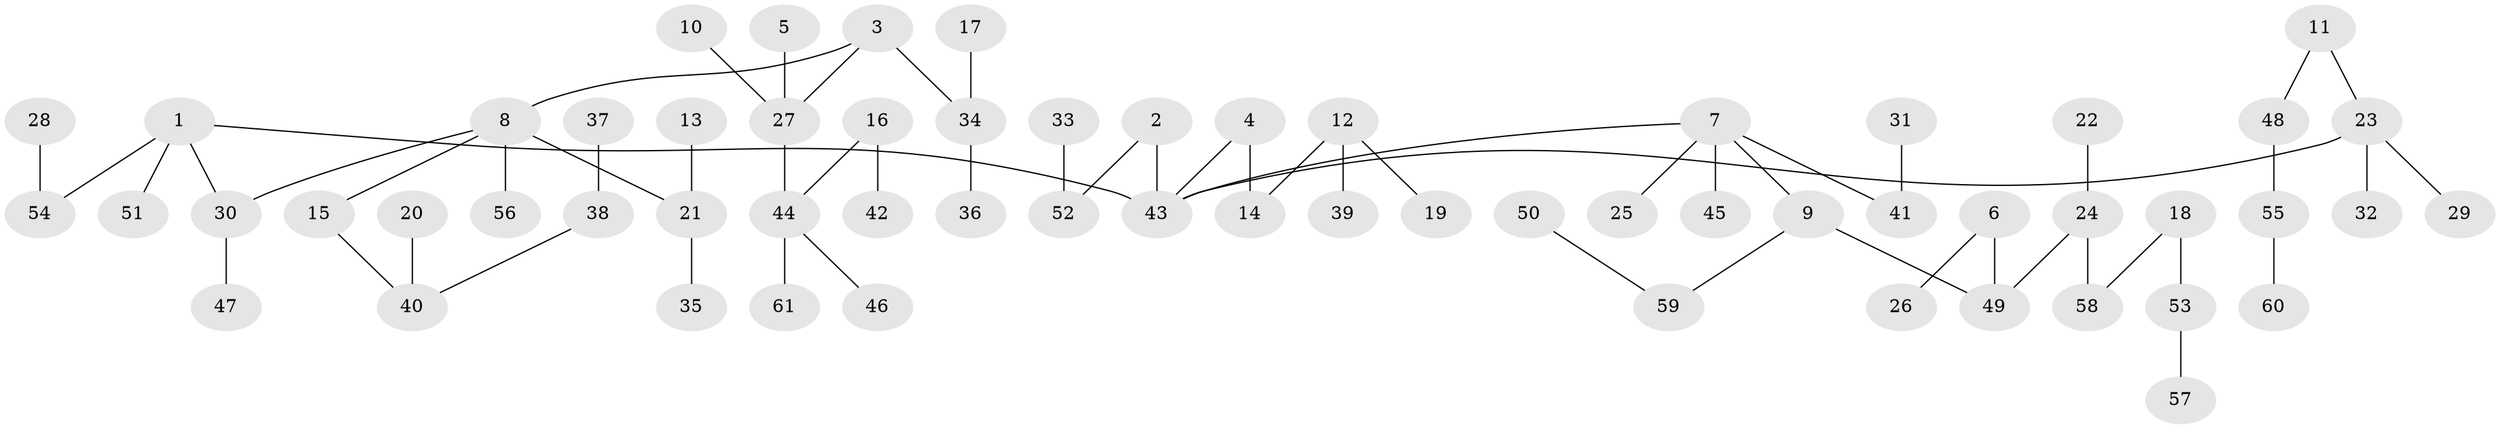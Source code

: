 // original degree distribution, {5: 0.04918032786885246, 6: 0.00819672131147541, 4: 0.07377049180327869, 7: 0.00819672131147541, 2: 0.16393442622950818, 3: 0.1557377049180328, 1: 0.5409836065573771}
// Generated by graph-tools (version 1.1) at 2025/02/03/09/25 03:02:26]
// undirected, 61 vertices, 60 edges
graph export_dot {
graph [start="1"]
  node [color=gray90,style=filled];
  1;
  2;
  3;
  4;
  5;
  6;
  7;
  8;
  9;
  10;
  11;
  12;
  13;
  14;
  15;
  16;
  17;
  18;
  19;
  20;
  21;
  22;
  23;
  24;
  25;
  26;
  27;
  28;
  29;
  30;
  31;
  32;
  33;
  34;
  35;
  36;
  37;
  38;
  39;
  40;
  41;
  42;
  43;
  44;
  45;
  46;
  47;
  48;
  49;
  50;
  51;
  52;
  53;
  54;
  55;
  56;
  57;
  58;
  59;
  60;
  61;
  1 -- 30 [weight=1.0];
  1 -- 43 [weight=1.0];
  1 -- 51 [weight=1.0];
  1 -- 54 [weight=1.0];
  2 -- 43 [weight=1.0];
  2 -- 52 [weight=1.0];
  3 -- 8 [weight=1.0];
  3 -- 27 [weight=1.0];
  3 -- 34 [weight=1.0];
  4 -- 14 [weight=1.0];
  4 -- 43 [weight=1.0];
  5 -- 27 [weight=1.0];
  6 -- 26 [weight=1.0];
  6 -- 49 [weight=1.0];
  7 -- 9 [weight=1.0];
  7 -- 25 [weight=1.0];
  7 -- 41 [weight=1.0];
  7 -- 43 [weight=1.0];
  7 -- 45 [weight=1.0];
  8 -- 15 [weight=1.0];
  8 -- 21 [weight=1.0];
  8 -- 30 [weight=1.0];
  8 -- 56 [weight=1.0];
  9 -- 49 [weight=1.0];
  9 -- 59 [weight=1.0];
  10 -- 27 [weight=1.0];
  11 -- 23 [weight=1.0];
  11 -- 48 [weight=1.0];
  12 -- 14 [weight=1.0];
  12 -- 19 [weight=1.0];
  12 -- 39 [weight=1.0];
  13 -- 21 [weight=1.0];
  15 -- 40 [weight=1.0];
  16 -- 42 [weight=1.0];
  16 -- 44 [weight=1.0];
  17 -- 34 [weight=1.0];
  18 -- 53 [weight=1.0];
  18 -- 58 [weight=1.0];
  20 -- 40 [weight=1.0];
  21 -- 35 [weight=1.0];
  22 -- 24 [weight=1.0];
  23 -- 29 [weight=1.0];
  23 -- 32 [weight=1.0];
  23 -- 43 [weight=1.0];
  24 -- 49 [weight=1.0];
  24 -- 58 [weight=1.0];
  27 -- 44 [weight=1.0];
  28 -- 54 [weight=1.0];
  30 -- 47 [weight=1.0];
  31 -- 41 [weight=1.0];
  33 -- 52 [weight=1.0];
  34 -- 36 [weight=1.0];
  37 -- 38 [weight=1.0];
  38 -- 40 [weight=1.0];
  44 -- 46 [weight=1.0];
  44 -- 61 [weight=1.0];
  48 -- 55 [weight=1.0];
  50 -- 59 [weight=1.0];
  53 -- 57 [weight=1.0];
  55 -- 60 [weight=1.0];
}
